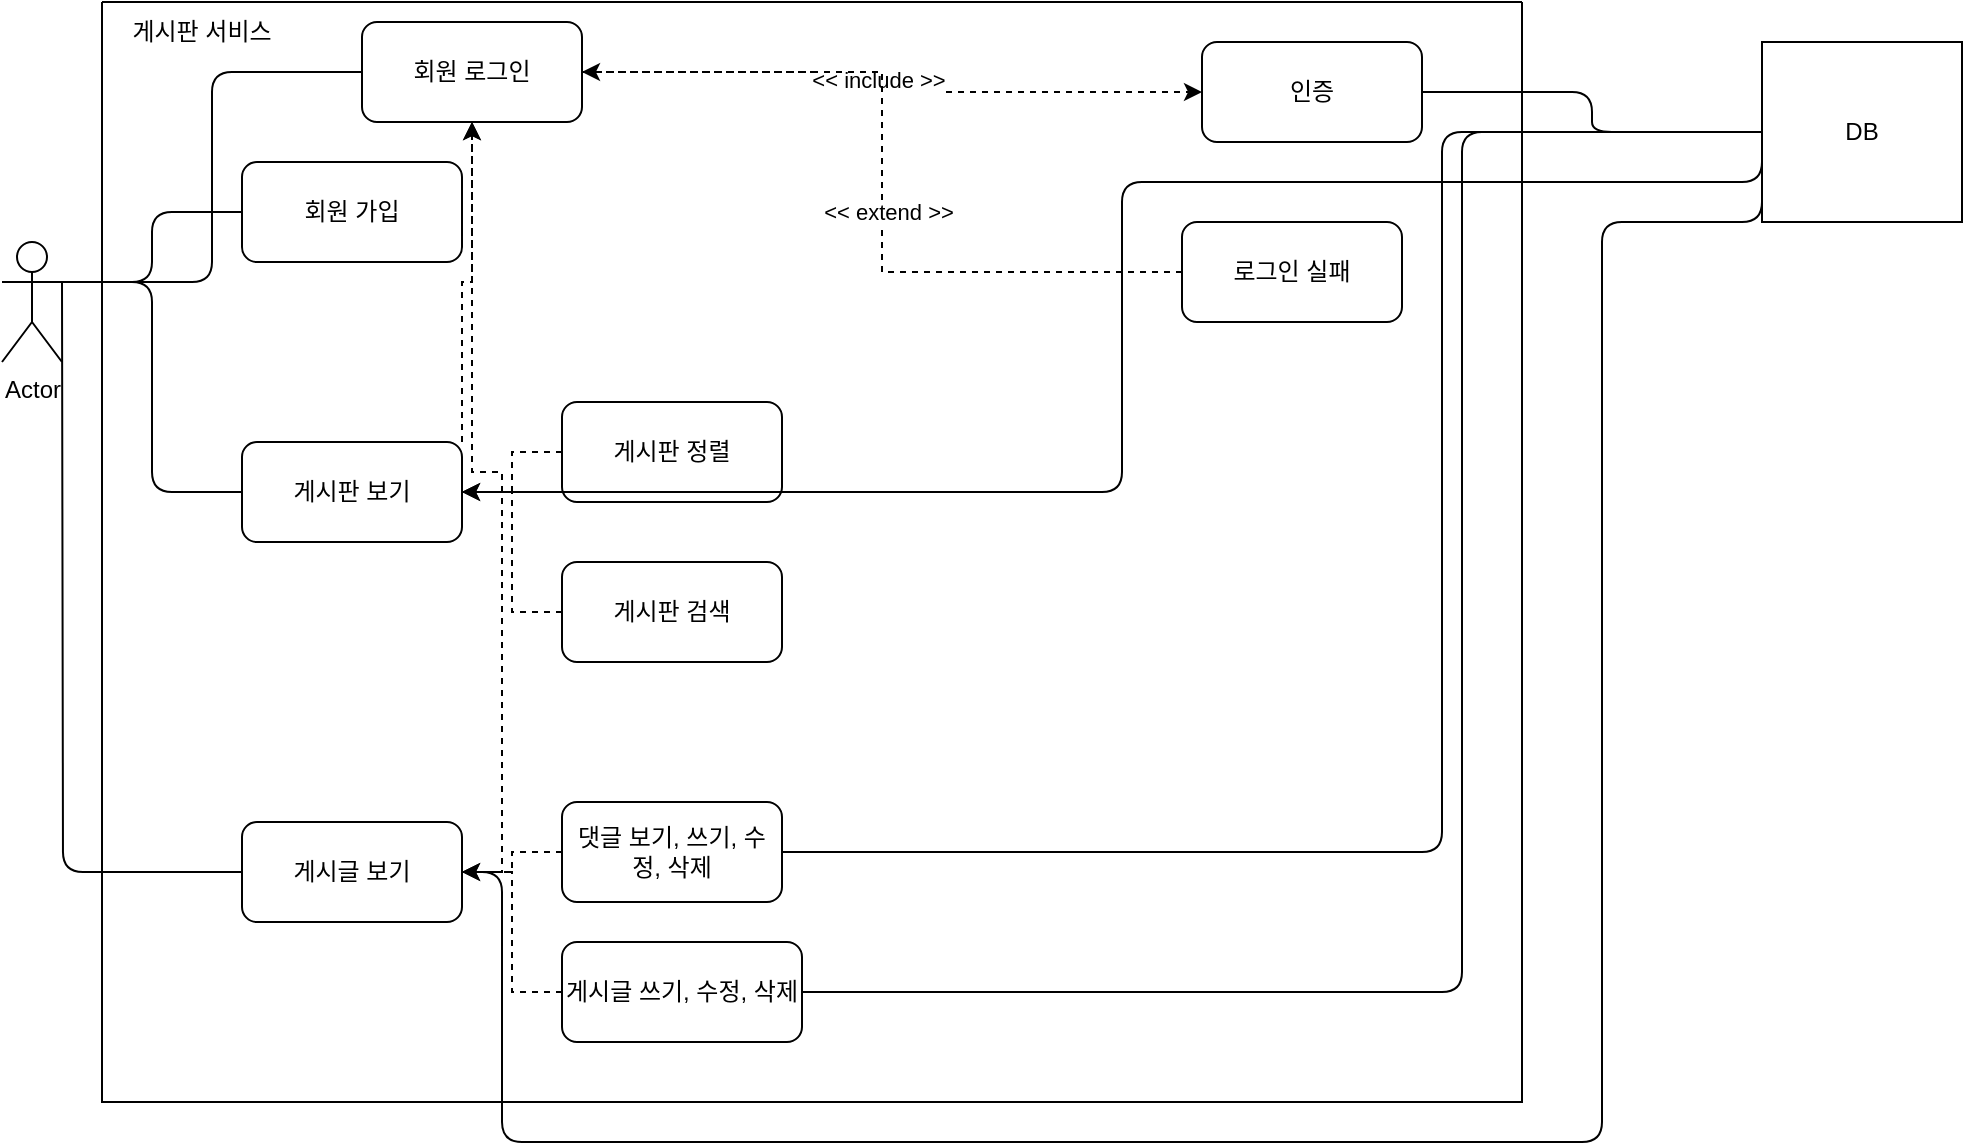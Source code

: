 <mxfile version="22.1.17" type="github">
  <diagram name="페이지-1" id="EQChQw8cjZPv3QoRFis_">
    <mxGraphModel dx="837" dy="570" grid="1" gridSize="10" guides="1" tooltips="1" connect="1" arrows="1" fold="1" page="1" pageScale="1" pageWidth="827" pageHeight="1169" math="0" shadow="0">
      <root>
        <mxCell id="0" />
        <mxCell id="1" parent="0" />
        <mxCell id="2FQ-EGClD2yYOhLsUAKh-1" value="Actor" style="shape=umlActor;verticalLabelPosition=bottom;verticalAlign=top;html=1;outlineConnect=0;" vertex="1" parent="1">
          <mxGeometry x="40" y="140" width="30" height="60" as="geometry" />
        </mxCell>
        <mxCell id="2FQ-EGClD2yYOhLsUAKh-2" value="" style="swimlane;startSize=0;" vertex="1" parent="1">
          <mxGeometry x="90" y="20" width="710" height="550" as="geometry">
            <mxRectangle x="310" y="200" width="50" height="40" as="alternateBounds" />
          </mxGeometry>
        </mxCell>
        <mxCell id="2FQ-EGClD2yYOhLsUAKh-3" value="게시판 서비스" style="text;strokeColor=none;align=center;fillColor=none;html=1;verticalAlign=middle;whiteSpace=wrap;rounded=0;" vertex="1" parent="2FQ-EGClD2yYOhLsUAKh-2">
          <mxGeometry x="10" width="80" height="30" as="geometry" />
        </mxCell>
        <mxCell id="2FQ-EGClD2yYOhLsUAKh-20" style="edgeStyle=orthogonalEdgeStyle;rounded=0;orthogonalLoop=1;jettySize=auto;html=1;exitX=1;exitY=0.5;exitDx=0;exitDy=0;entryX=0;entryY=0.5;entryDx=0;entryDy=0;dashed=1;" edge="1" parent="2FQ-EGClD2yYOhLsUAKh-2" source="2FQ-EGClD2yYOhLsUAKh-5" target="2FQ-EGClD2yYOhLsUAKh-10">
          <mxGeometry relative="1" as="geometry" />
        </mxCell>
        <mxCell id="2FQ-EGClD2yYOhLsUAKh-21" value="&amp;lt;&amp;lt; include &amp;gt;&amp;gt;" style="edgeLabel;html=1;align=center;verticalAlign=middle;resizable=0;points=[];" vertex="1" connectable="0" parent="2FQ-EGClD2yYOhLsUAKh-20">
          <mxGeometry x="-0.075" y="-4" relative="1" as="geometry">
            <mxPoint as="offset" />
          </mxGeometry>
        </mxCell>
        <mxCell id="2FQ-EGClD2yYOhLsUAKh-5" value="회원 로그인" style="rounded=1;whiteSpace=wrap;html=1;" vertex="1" parent="2FQ-EGClD2yYOhLsUAKh-2">
          <mxGeometry x="130" y="10" width="110" height="50" as="geometry" />
        </mxCell>
        <mxCell id="2FQ-EGClD2yYOhLsUAKh-13" value="회원 가입" style="rounded=1;whiteSpace=wrap;html=1;" vertex="1" parent="2FQ-EGClD2yYOhLsUAKh-2">
          <mxGeometry x="70" y="80" width="110" height="50" as="geometry" />
        </mxCell>
        <mxCell id="2FQ-EGClD2yYOhLsUAKh-25" style="edgeStyle=orthogonalEdgeStyle;rounded=0;orthogonalLoop=1;jettySize=auto;html=1;exitX=1;exitY=0;exitDx=0;exitDy=0;entryX=0.5;entryY=1;entryDx=0;entryDy=0;dashed=1;" edge="1" parent="2FQ-EGClD2yYOhLsUAKh-2" source="2FQ-EGClD2yYOhLsUAKh-12" target="2FQ-EGClD2yYOhLsUAKh-5">
          <mxGeometry relative="1" as="geometry" />
        </mxCell>
        <mxCell id="2FQ-EGClD2yYOhLsUAKh-12" value="게시판 보기" style="rounded=1;whiteSpace=wrap;html=1;" vertex="1" parent="2FQ-EGClD2yYOhLsUAKh-2">
          <mxGeometry x="70" y="220" width="110" height="50" as="geometry" />
        </mxCell>
        <mxCell id="2FQ-EGClD2yYOhLsUAKh-17" style="edgeStyle=orthogonalEdgeStyle;rounded=1;orthogonalLoop=1;jettySize=auto;html=1;exitX=0;exitY=0.5;exitDx=0;exitDy=0;endArrow=none;endFill=0;curved=0;" edge="1" parent="2FQ-EGClD2yYOhLsUAKh-2" source="2FQ-EGClD2yYOhLsUAKh-11">
          <mxGeometry relative="1" as="geometry">
            <mxPoint x="-20" y="140" as="targetPoint" />
          </mxGeometry>
        </mxCell>
        <mxCell id="2FQ-EGClD2yYOhLsUAKh-29" style="edgeStyle=orthogonalEdgeStyle;rounded=0;orthogonalLoop=1;jettySize=auto;html=1;exitX=1;exitY=0.5;exitDx=0;exitDy=0;entryX=0.5;entryY=1;entryDx=0;entryDy=0;dashed=1;" edge="1" parent="2FQ-EGClD2yYOhLsUAKh-2" source="2FQ-EGClD2yYOhLsUAKh-11" target="2FQ-EGClD2yYOhLsUAKh-5">
          <mxGeometry relative="1" as="geometry" />
        </mxCell>
        <mxCell id="2FQ-EGClD2yYOhLsUAKh-41" style="edgeStyle=orthogonalEdgeStyle;rounded=1;orthogonalLoop=1;jettySize=auto;html=1;exitX=1;exitY=0.5;exitDx=0;exitDy=0;endArrow=none;endFill=0;curved=0;" edge="1" parent="2FQ-EGClD2yYOhLsUAKh-2" source="2FQ-EGClD2yYOhLsUAKh-11">
          <mxGeometry relative="1" as="geometry">
            <mxPoint x="830" y="60" as="targetPoint" />
            <Array as="points">
              <mxPoint x="200" y="435" />
              <mxPoint x="200" y="570" />
              <mxPoint x="750" y="570" />
              <mxPoint x="750" y="110" />
            </Array>
          </mxGeometry>
        </mxCell>
        <mxCell id="2FQ-EGClD2yYOhLsUAKh-11" value="게시글 보기" style="rounded=1;whiteSpace=wrap;html=1;" vertex="1" parent="2FQ-EGClD2yYOhLsUAKh-2">
          <mxGeometry x="70" y="410" width="110" height="50" as="geometry" />
        </mxCell>
        <mxCell id="2FQ-EGClD2yYOhLsUAKh-10" value="인증" style="rounded=1;whiteSpace=wrap;html=1;" vertex="1" parent="2FQ-EGClD2yYOhLsUAKh-2">
          <mxGeometry x="550" y="20" width="110" height="50" as="geometry" />
        </mxCell>
        <mxCell id="2FQ-EGClD2yYOhLsUAKh-22" style="edgeStyle=orthogonalEdgeStyle;rounded=0;orthogonalLoop=1;jettySize=auto;html=1;exitX=0;exitY=0.5;exitDx=0;exitDy=0;entryX=1;entryY=0.5;entryDx=0;entryDy=0;endArrow=classic;endFill=1;dashed=1;" edge="1" parent="2FQ-EGClD2yYOhLsUAKh-2" source="2FQ-EGClD2yYOhLsUAKh-9" target="2FQ-EGClD2yYOhLsUAKh-5">
          <mxGeometry relative="1" as="geometry" />
        </mxCell>
        <mxCell id="2FQ-EGClD2yYOhLsUAKh-23" value="&amp;lt;&amp;lt; extend &amp;gt;&amp;gt;" style="edgeLabel;html=1;align=center;verticalAlign=middle;resizable=0;points=[];" vertex="1" connectable="0" parent="2FQ-EGClD2yYOhLsUAKh-22">
          <mxGeometry x="-0.097" y="-3" relative="1" as="geometry">
            <mxPoint as="offset" />
          </mxGeometry>
        </mxCell>
        <mxCell id="2FQ-EGClD2yYOhLsUAKh-9" value="로그인 실패" style="rounded=1;whiteSpace=wrap;html=1;" vertex="1" parent="2FQ-EGClD2yYOhLsUAKh-2">
          <mxGeometry x="540" y="110" width="110" height="50" as="geometry" />
        </mxCell>
        <mxCell id="2FQ-EGClD2yYOhLsUAKh-30" style="edgeStyle=orthogonalEdgeStyle;rounded=0;orthogonalLoop=1;jettySize=auto;html=1;exitX=0;exitY=0.5;exitDx=0;exitDy=0;entryX=1;entryY=0.5;entryDx=0;entryDy=0;dashed=1;" edge="1" parent="2FQ-EGClD2yYOhLsUAKh-2" source="2FQ-EGClD2yYOhLsUAKh-8" target="2FQ-EGClD2yYOhLsUAKh-12">
          <mxGeometry relative="1" as="geometry" />
        </mxCell>
        <mxCell id="2FQ-EGClD2yYOhLsUAKh-8" value="게시판 정렬" style="rounded=1;whiteSpace=wrap;html=1;" vertex="1" parent="2FQ-EGClD2yYOhLsUAKh-2">
          <mxGeometry x="230" y="200" width="110" height="50" as="geometry" />
        </mxCell>
        <mxCell id="2FQ-EGClD2yYOhLsUAKh-31" style="edgeStyle=orthogonalEdgeStyle;rounded=0;orthogonalLoop=1;jettySize=auto;html=1;exitX=0;exitY=0.5;exitDx=0;exitDy=0;entryX=1;entryY=0.5;entryDx=0;entryDy=0;dashed=1;" edge="1" parent="2FQ-EGClD2yYOhLsUAKh-2" source="2FQ-EGClD2yYOhLsUAKh-7" target="2FQ-EGClD2yYOhLsUAKh-12">
          <mxGeometry relative="1" as="geometry" />
        </mxCell>
        <mxCell id="2FQ-EGClD2yYOhLsUAKh-7" value="게시판 검색" style="rounded=1;whiteSpace=wrap;html=1;" vertex="1" parent="2FQ-EGClD2yYOhLsUAKh-2">
          <mxGeometry x="230" y="280" width="110" height="50" as="geometry" />
        </mxCell>
        <mxCell id="2FQ-EGClD2yYOhLsUAKh-33" style="edgeStyle=orthogonalEdgeStyle;rounded=0;orthogonalLoop=1;jettySize=auto;html=1;exitX=0;exitY=0.5;exitDx=0;exitDy=0;entryX=1;entryY=0.5;entryDx=0;entryDy=0;dashed=1;" edge="1" parent="2FQ-EGClD2yYOhLsUAKh-2" source="2FQ-EGClD2yYOhLsUAKh-6" target="2FQ-EGClD2yYOhLsUAKh-11">
          <mxGeometry relative="1" as="geometry" />
        </mxCell>
        <mxCell id="2FQ-EGClD2yYOhLsUAKh-6" value="게시글 쓰기, 수정, 삭제" style="rounded=1;whiteSpace=wrap;html=1;" vertex="1" parent="2FQ-EGClD2yYOhLsUAKh-2">
          <mxGeometry x="230" y="470" width="120" height="50" as="geometry" />
        </mxCell>
        <mxCell id="2FQ-EGClD2yYOhLsUAKh-32" style="edgeStyle=orthogonalEdgeStyle;rounded=0;orthogonalLoop=1;jettySize=auto;html=1;exitX=0;exitY=0.5;exitDx=0;exitDy=0;entryX=1;entryY=0.5;entryDx=0;entryDy=0;dashed=1;" edge="1" parent="2FQ-EGClD2yYOhLsUAKh-2" source="2FQ-EGClD2yYOhLsUAKh-4" target="2FQ-EGClD2yYOhLsUAKh-11">
          <mxGeometry relative="1" as="geometry" />
        </mxCell>
        <mxCell id="2FQ-EGClD2yYOhLsUAKh-4" value="댓글 보기, 쓰기, 수정, 삭제" style="rounded=1;whiteSpace=wrap;html=1;" vertex="1" parent="2FQ-EGClD2yYOhLsUAKh-2">
          <mxGeometry x="230" y="400" width="110" height="50" as="geometry" />
        </mxCell>
        <mxCell id="2FQ-EGClD2yYOhLsUAKh-14" style="edgeStyle=orthogonalEdgeStyle;rounded=1;orthogonalLoop=1;jettySize=auto;html=1;exitX=0;exitY=0.5;exitDx=0;exitDy=0;entryX=1;entryY=0.333;entryDx=0;entryDy=0;entryPerimeter=0;endArrow=none;endFill=0;curved=0;" edge="1" parent="1" source="2FQ-EGClD2yYOhLsUAKh-13" target="2FQ-EGClD2yYOhLsUAKh-1">
          <mxGeometry relative="1" as="geometry" />
        </mxCell>
        <mxCell id="2FQ-EGClD2yYOhLsUAKh-16" style="edgeStyle=orthogonalEdgeStyle;rounded=1;orthogonalLoop=1;jettySize=auto;html=1;exitX=0;exitY=0.5;exitDx=0;exitDy=0;entryX=1;entryY=0.333;entryDx=0;entryDy=0;entryPerimeter=0;endArrow=none;endFill=0;curved=0;" edge="1" parent="1" source="2FQ-EGClD2yYOhLsUAKh-12" target="2FQ-EGClD2yYOhLsUAKh-1">
          <mxGeometry relative="1" as="geometry" />
        </mxCell>
        <mxCell id="2FQ-EGClD2yYOhLsUAKh-18" style="edgeStyle=orthogonalEdgeStyle;rounded=1;orthogonalLoop=1;jettySize=auto;html=1;exitX=0;exitY=0.5;exitDx=0;exitDy=0;entryX=1;entryY=0.333;entryDx=0;entryDy=0;entryPerimeter=0;endArrow=none;endFill=0;curved=0;" edge="1" parent="1" source="2FQ-EGClD2yYOhLsUAKh-5" target="2FQ-EGClD2yYOhLsUAKh-1">
          <mxGeometry relative="1" as="geometry" />
        </mxCell>
        <mxCell id="2FQ-EGClD2yYOhLsUAKh-34" value="DB&lt;br&gt;" style="html=1;dropTarget=0;whiteSpace=wrap;" vertex="1" parent="1">
          <mxGeometry x="920" y="40" width="100" height="90" as="geometry" />
        </mxCell>
        <mxCell id="2FQ-EGClD2yYOhLsUAKh-37" style="edgeStyle=orthogonalEdgeStyle;rounded=1;orthogonalLoop=1;jettySize=auto;html=1;exitX=1;exitY=0.5;exitDx=0;exitDy=0;entryX=0;entryY=0.5;entryDx=0;entryDy=0;endArrow=none;endFill=0;curved=0;" edge="1" parent="1" source="2FQ-EGClD2yYOhLsUAKh-4" target="2FQ-EGClD2yYOhLsUAKh-34">
          <mxGeometry relative="1" as="geometry">
            <Array as="points">
              <mxPoint x="760" y="445" />
              <mxPoint x="760" y="85" />
            </Array>
          </mxGeometry>
        </mxCell>
        <mxCell id="2FQ-EGClD2yYOhLsUAKh-38" style="edgeStyle=orthogonalEdgeStyle;rounded=1;orthogonalLoop=1;jettySize=auto;html=1;exitX=1;exitY=0.5;exitDx=0;exitDy=0;entryX=0;entryY=0.5;entryDx=0;entryDy=0;endArrow=none;endFill=0;curved=0;" edge="1" parent="1" source="2FQ-EGClD2yYOhLsUAKh-6" target="2FQ-EGClD2yYOhLsUAKh-34">
          <mxGeometry relative="1" as="geometry">
            <mxPoint x="830" y="190" as="targetPoint" />
            <Array as="points">
              <mxPoint x="770" y="515" />
              <mxPoint x="770" y="85" />
            </Array>
          </mxGeometry>
        </mxCell>
        <mxCell id="2FQ-EGClD2yYOhLsUAKh-39" style="edgeStyle=orthogonalEdgeStyle;rounded=1;orthogonalLoop=1;jettySize=auto;html=1;exitX=1;exitY=0.5;exitDx=0;exitDy=0;entryX=0;entryY=0.5;entryDx=0;entryDy=0;endArrow=none;endFill=0;curved=0;" edge="1" parent="1" source="2FQ-EGClD2yYOhLsUAKh-10" target="2FQ-EGClD2yYOhLsUAKh-34">
          <mxGeometry relative="1" as="geometry" />
        </mxCell>
        <mxCell id="2FQ-EGClD2yYOhLsUAKh-40" style="edgeStyle=orthogonalEdgeStyle;rounded=1;orthogonalLoop=1;jettySize=auto;html=1;exitX=1;exitY=0.5;exitDx=0;exitDy=0;entryX=0;entryY=0.5;entryDx=0;entryDy=0;endArrow=none;endFill=0;curved=0;" edge="1" parent="1" source="2FQ-EGClD2yYOhLsUAKh-12" target="2FQ-EGClD2yYOhLsUAKh-34">
          <mxGeometry relative="1" as="geometry">
            <mxPoint x="910" y="90" as="targetPoint" />
            <Array as="points">
              <mxPoint x="600" y="265" />
              <mxPoint x="600" y="110" />
              <mxPoint x="920" y="110" />
            </Array>
          </mxGeometry>
        </mxCell>
      </root>
    </mxGraphModel>
  </diagram>
</mxfile>
